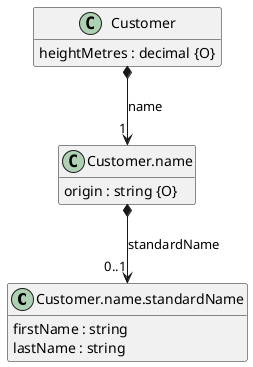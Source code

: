 @startuml
hide <<Path>> circle
hide <<Response>> circle
hide <<Parameter>> circle
hide empty methods
hide empty fields
skinparam class {
BackgroundColor<<Path>> Wheat
}
set namespaceSeparator none

class "Customer.name.standardName" {
  {field} firstName : string
  {field} lastName : string
}

class "Customer.name" {
  {field} origin : string {O}
}

class "Customer" {
  {field} heightMetres : decimal {O}
}

"Customer.name" *--> "0..1" "Customer.name.standardName"  :  "standardName"

"Customer" *--> "1" "Customer.name"  :  "name"

@enduml